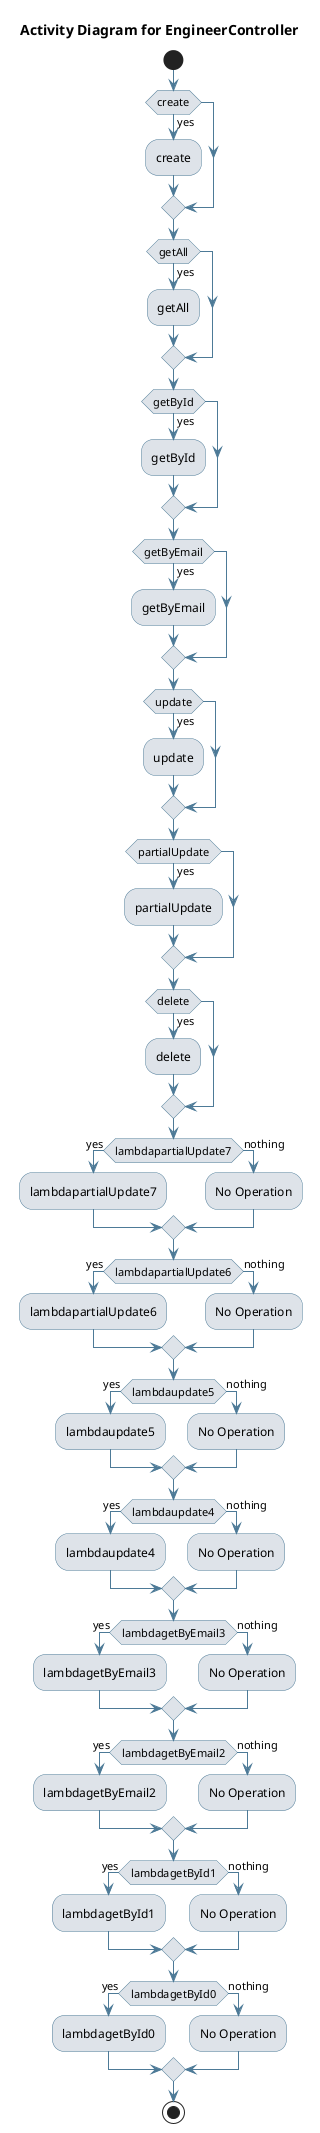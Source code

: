 @startuml
skinparam activity {
 BackgroundColor #DEE3E9 
 BorderColor #4D7A97 
 ArrowColor #4D7A97 
}
!pragma useVerticalIf on
start
title Activity Diagram for EngineerController

if (create) then (yes)
:create;
endif
if (getAll) then (yes)
:getAll;
endif
if (getById) then (yes)
:getById;
endif
if (getByEmail) then (yes)
:getByEmail;
endif
if (update) then (yes)
:update;
endif
if (partialUpdate) then (yes)
:partialUpdate;
endif
if (delete) then (yes)
:delete;
endif
if (lambdapartialUpdate7) then (yes)
:lambdapartialUpdate7;
else (nothing)
:No Operation;
endif
if (lambdapartialUpdate6) then (yes)
:lambdapartialUpdate6;
else (nothing)
:No Operation;
endif
if (lambdaupdate5) then (yes)
:lambdaupdate5;
else (nothing)
:No Operation;
endif
if (lambdaupdate4) then (yes)
:lambdaupdate4;
else (nothing)
:No Operation;
endif
if (lambdagetByEmail3) then (yes)
:lambdagetByEmail3;
else (nothing)
:No Operation;
endif
if (lambdagetByEmail2) then (yes)
:lambdagetByEmail2;
else (nothing)
:No Operation;
endif
if (lambdagetById1) then (yes)
:lambdagetById1;
else (nothing)
:No Operation;
endif
if (lambdagetById0) then (yes)
:lambdagetById0;
else (nothing)
:No Operation;
endif
stop
@enduml
